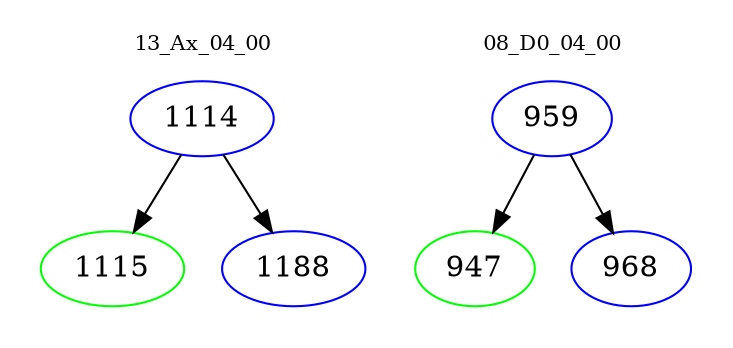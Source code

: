 digraph{
subgraph cluster_0 {
color = white
label = "13_Ax_04_00";
fontsize=10;
T0_1114 [label="1114", color="blue"]
T0_1114 -> T0_1115 [color="black"]
T0_1115 [label="1115", color="green"]
T0_1114 -> T0_1188 [color="black"]
T0_1188 [label="1188", color="blue"]
}
subgraph cluster_1 {
color = white
label = "08_D0_04_00";
fontsize=10;
T1_959 [label="959", color="blue"]
T1_959 -> T1_947 [color="black"]
T1_947 [label="947", color="green"]
T1_959 -> T1_968 [color="black"]
T1_968 [label="968", color="blue"]
}
}
